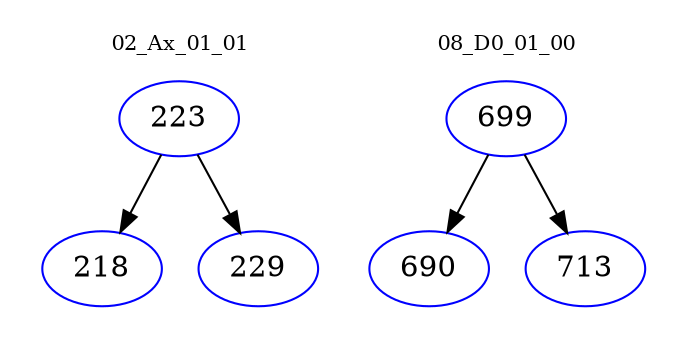 digraph{
subgraph cluster_0 {
color = white
label = "02_Ax_01_01";
fontsize=10;
T0_223 [label="223", color="blue"]
T0_223 -> T0_218 [color="black"]
T0_218 [label="218", color="blue"]
T0_223 -> T0_229 [color="black"]
T0_229 [label="229", color="blue"]
}
subgraph cluster_1 {
color = white
label = "08_D0_01_00";
fontsize=10;
T1_699 [label="699", color="blue"]
T1_699 -> T1_690 [color="black"]
T1_690 [label="690", color="blue"]
T1_699 -> T1_713 [color="black"]
T1_713 [label="713", color="blue"]
}
}
